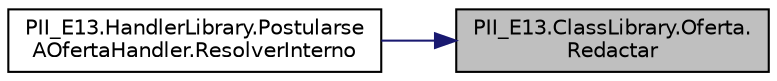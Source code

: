 digraph "PII_E13.ClassLibrary.Oferta.Redactar"
{
 // INTERACTIVE_SVG=YES
 // LATEX_PDF_SIZE
  edge [fontname="Helvetica",fontsize="10",labelfontname="Helvetica",labelfontsize="10"];
  node [fontname="Helvetica",fontsize="10",shape=record];
  rankdir="RL";
  Node1 [label="PII_E13.ClassLibrary.Oferta.\lRedactar",height=0.2,width=0.4,color="black", fillcolor="grey75", style="filled", fontcolor="black",tooltip="Métodos para publicar los mensajes relativos a las ofertas."];
  Node1 -> Node2 [dir="back",color="midnightblue",fontsize="10",style="solid",fontname="Helvetica"];
  Node2 [label="PII_E13.HandlerLibrary.Postularse\lAOfertaHandler.ResolverInterno",height=0.2,width=0.4,color="black", fillcolor="white", style="filled",URL="$classPII__E13_1_1HandlerLibrary_1_1PostularseAOfertaHandler.html#a7ff0855ef8e7ff795c9c7d7a339bc0e8",tooltip="La clase procesa el mensaje y retorna true o no lo procesa y retorna false."];
}
